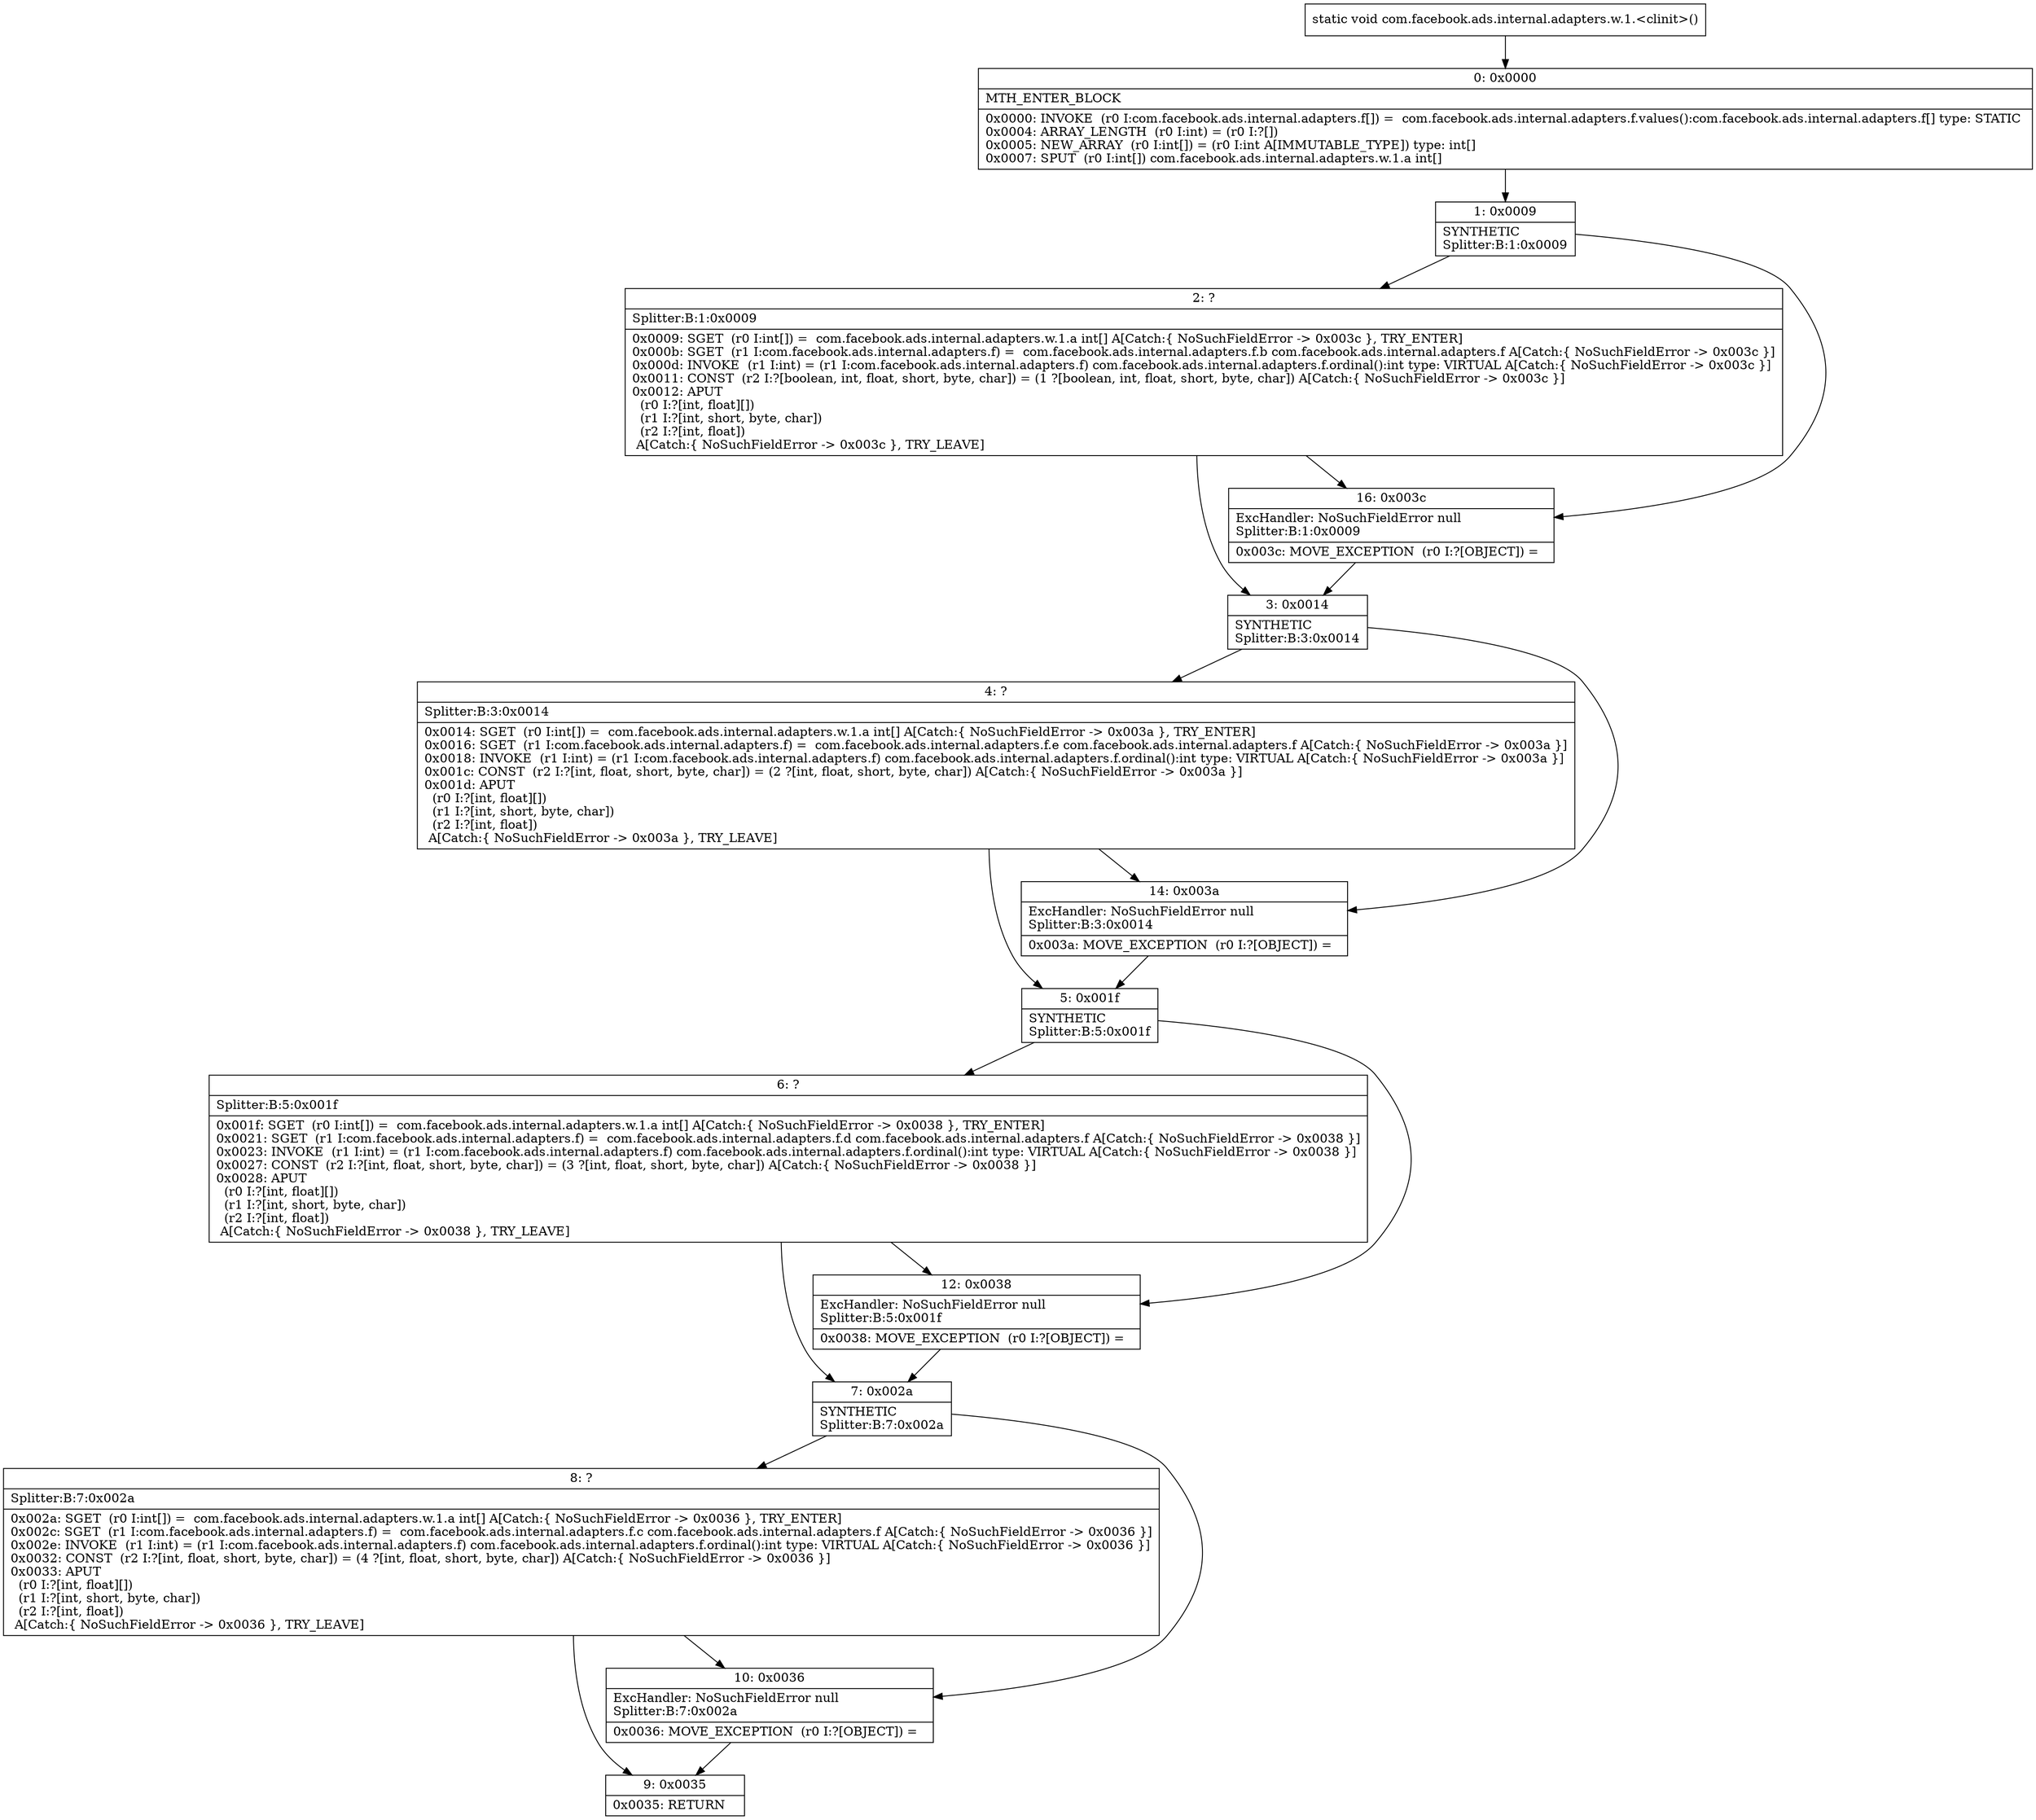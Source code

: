 digraph "CFG forcom.facebook.ads.internal.adapters.w.1.\<clinit\>()V" {
Node_0 [shape=record,label="{0\:\ 0x0000|MTH_ENTER_BLOCK\l|0x0000: INVOKE  (r0 I:com.facebook.ads.internal.adapters.f[]) =  com.facebook.ads.internal.adapters.f.values():com.facebook.ads.internal.adapters.f[] type: STATIC \l0x0004: ARRAY_LENGTH  (r0 I:int) = (r0 I:?[]) \l0x0005: NEW_ARRAY  (r0 I:int[]) = (r0 I:int A[IMMUTABLE_TYPE]) type: int[] \l0x0007: SPUT  (r0 I:int[]) com.facebook.ads.internal.adapters.w.1.a int[] \l}"];
Node_1 [shape=record,label="{1\:\ 0x0009|SYNTHETIC\lSplitter:B:1:0x0009\l}"];
Node_2 [shape=record,label="{2\:\ ?|Splitter:B:1:0x0009\l|0x0009: SGET  (r0 I:int[]) =  com.facebook.ads.internal.adapters.w.1.a int[] A[Catch:\{ NoSuchFieldError \-\> 0x003c \}, TRY_ENTER]\l0x000b: SGET  (r1 I:com.facebook.ads.internal.adapters.f) =  com.facebook.ads.internal.adapters.f.b com.facebook.ads.internal.adapters.f A[Catch:\{ NoSuchFieldError \-\> 0x003c \}]\l0x000d: INVOKE  (r1 I:int) = (r1 I:com.facebook.ads.internal.adapters.f) com.facebook.ads.internal.adapters.f.ordinal():int type: VIRTUAL A[Catch:\{ NoSuchFieldError \-\> 0x003c \}]\l0x0011: CONST  (r2 I:?[boolean, int, float, short, byte, char]) = (1 ?[boolean, int, float, short, byte, char]) A[Catch:\{ NoSuchFieldError \-\> 0x003c \}]\l0x0012: APUT  \l  (r0 I:?[int, float][])\l  (r1 I:?[int, short, byte, char])\l  (r2 I:?[int, float])\l A[Catch:\{ NoSuchFieldError \-\> 0x003c \}, TRY_LEAVE]\l}"];
Node_3 [shape=record,label="{3\:\ 0x0014|SYNTHETIC\lSplitter:B:3:0x0014\l}"];
Node_4 [shape=record,label="{4\:\ ?|Splitter:B:3:0x0014\l|0x0014: SGET  (r0 I:int[]) =  com.facebook.ads.internal.adapters.w.1.a int[] A[Catch:\{ NoSuchFieldError \-\> 0x003a \}, TRY_ENTER]\l0x0016: SGET  (r1 I:com.facebook.ads.internal.adapters.f) =  com.facebook.ads.internal.adapters.f.e com.facebook.ads.internal.adapters.f A[Catch:\{ NoSuchFieldError \-\> 0x003a \}]\l0x0018: INVOKE  (r1 I:int) = (r1 I:com.facebook.ads.internal.adapters.f) com.facebook.ads.internal.adapters.f.ordinal():int type: VIRTUAL A[Catch:\{ NoSuchFieldError \-\> 0x003a \}]\l0x001c: CONST  (r2 I:?[int, float, short, byte, char]) = (2 ?[int, float, short, byte, char]) A[Catch:\{ NoSuchFieldError \-\> 0x003a \}]\l0x001d: APUT  \l  (r0 I:?[int, float][])\l  (r1 I:?[int, short, byte, char])\l  (r2 I:?[int, float])\l A[Catch:\{ NoSuchFieldError \-\> 0x003a \}, TRY_LEAVE]\l}"];
Node_5 [shape=record,label="{5\:\ 0x001f|SYNTHETIC\lSplitter:B:5:0x001f\l}"];
Node_6 [shape=record,label="{6\:\ ?|Splitter:B:5:0x001f\l|0x001f: SGET  (r0 I:int[]) =  com.facebook.ads.internal.adapters.w.1.a int[] A[Catch:\{ NoSuchFieldError \-\> 0x0038 \}, TRY_ENTER]\l0x0021: SGET  (r1 I:com.facebook.ads.internal.adapters.f) =  com.facebook.ads.internal.adapters.f.d com.facebook.ads.internal.adapters.f A[Catch:\{ NoSuchFieldError \-\> 0x0038 \}]\l0x0023: INVOKE  (r1 I:int) = (r1 I:com.facebook.ads.internal.adapters.f) com.facebook.ads.internal.adapters.f.ordinal():int type: VIRTUAL A[Catch:\{ NoSuchFieldError \-\> 0x0038 \}]\l0x0027: CONST  (r2 I:?[int, float, short, byte, char]) = (3 ?[int, float, short, byte, char]) A[Catch:\{ NoSuchFieldError \-\> 0x0038 \}]\l0x0028: APUT  \l  (r0 I:?[int, float][])\l  (r1 I:?[int, short, byte, char])\l  (r2 I:?[int, float])\l A[Catch:\{ NoSuchFieldError \-\> 0x0038 \}, TRY_LEAVE]\l}"];
Node_7 [shape=record,label="{7\:\ 0x002a|SYNTHETIC\lSplitter:B:7:0x002a\l}"];
Node_8 [shape=record,label="{8\:\ ?|Splitter:B:7:0x002a\l|0x002a: SGET  (r0 I:int[]) =  com.facebook.ads.internal.adapters.w.1.a int[] A[Catch:\{ NoSuchFieldError \-\> 0x0036 \}, TRY_ENTER]\l0x002c: SGET  (r1 I:com.facebook.ads.internal.adapters.f) =  com.facebook.ads.internal.adapters.f.c com.facebook.ads.internal.adapters.f A[Catch:\{ NoSuchFieldError \-\> 0x0036 \}]\l0x002e: INVOKE  (r1 I:int) = (r1 I:com.facebook.ads.internal.adapters.f) com.facebook.ads.internal.adapters.f.ordinal():int type: VIRTUAL A[Catch:\{ NoSuchFieldError \-\> 0x0036 \}]\l0x0032: CONST  (r2 I:?[int, float, short, byte, char]) = (4 ?[int, float, short, byte, char]) A[Catch:\{ NoSuchFieldError \-\> 0x0036 \}]\l0x0033: APUT  \l  (r0 I:?[int, float][])\l  (r1 I:?[int, short, byte, char])\l  (r2 I:?[int, float])\l A[Catch:\{ NoSuchFieldError \-\> 0x0036 \}, TRY_LEAVE]\l}"];
Node_9 [shape=record,label="{9\:\ 0x0035|0x0035: RETURN   \l}"];
Node_10 [shape=record,label="{10\:\ 0x0036|ExcHandler: NoSuchFieldError null\lSplitter:B:7:0x002a\l|0x0036: MOVE_EXCEPTION  (r0 I:?[OBJECT]) =  \l}"];
Node_12 [shape=record,label="{12\:\ 0x0038|ExcHandler: NoSuchFieldError null\lSplitter:B:5:0x001f\l|0x0038: MOVE_EXCEPTION  (r0 I:?[OBJECT]) =  \l}"];
Node_14 [shape=record,label="{14\:\ 0x003a|ExcHandler: NoSuchFieldError null\lSplitter:B:3:0x0014\l|0x003a: MOVE_EXCEPTION  (r0 I:?[OBJECT]) =  \l}"];
Node_16 [shape=record,label="{16\:\ 0x003c|ExcHandler: NoSuchFieldError null\lSplitter:B:1:0x0009\l|0x003c: MOVE_EXCEPTION  (r0 I:?[OBJECT]) =  \l}"];
MethodNode[shape=record,label="{static void com.facebook.ads.internal.adapters.w.1.\<clinit\>() }"];
MethodNode -> Node_0;
Node_0 -> Node_1;
Node_1 -> Node_2;
Node_1 -> Node_16;
Node_2 -> Node_3;
Node_2 -> Node_16;
Node_3 -> Node_4;
Node_3 -> Node_14;
Node_4 -> Node_5;
Node_4 -> Node_14;
Node_5 -> Node_6;
Node_5 -> Node_12;
Node_6 -> Node_7;
Node_6 -> Node_12;
Node_7 -> Node_8;
Node_7 -> Node_10;
Node_8 -> Node_9;
Node_8 -> Node_10;
Node_10 -> Node_9;
Node_12 -> Node_7;
Node_14 -> Node_5;
Node_16 -> Node_3;
}

